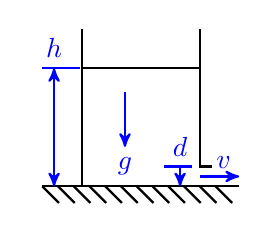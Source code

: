 \usetikzlibrary{%
    decorations.pathreplacing,%
    decorations.pathmorphing,arrows
}
\begin{tikzpicture}[ media/.style={font={\footnotesize\sffamily}},
    wave/.style={
        decorate,decoration={snake,post length=1.4mm,amplitude=2mm,
        segment length=2mm},thick},
    interface/.style={
        postaction={draw,decorate,decoration={border,angle=-45,
                    amplitude=0.3cm,segment length=2mm}}}]
\draw[thick,interface](-1.25,0)--(1.25,0);
\draw[thick] (-0.75,0) -- (-0.75,2);
\draw[thick] (0.9,0.25)--(0.75,0.25) -- (0.75,2);

\draw[thick,->,>=stealth',blue] (0.75,0.125)--(1.25,0.125) node[above left=-1pt]{$v$};

\draw[thick](-0.75,1.5)--(0.75,1.5);
\draw[thick,blue](-0.77,1.5)--(-1.25,1.5);
\draw[ <->,>=stealth',thick,blue](-1.1,0) -- (-1.1,1.5) node[above]{$h$};

\draw[thick,blue](0.3,0.25) -- (0.65,0.25);
\draw[ <-,>=stealth',thick,blue](0.5,0) -- (0.5,0.25) node[above]{$d$};


\draw [blue,->,>=stealth',thick] (-0.2,1.2) -- (-0.2, 0.5) node [below]{$g$};
\end{tikzpicture}